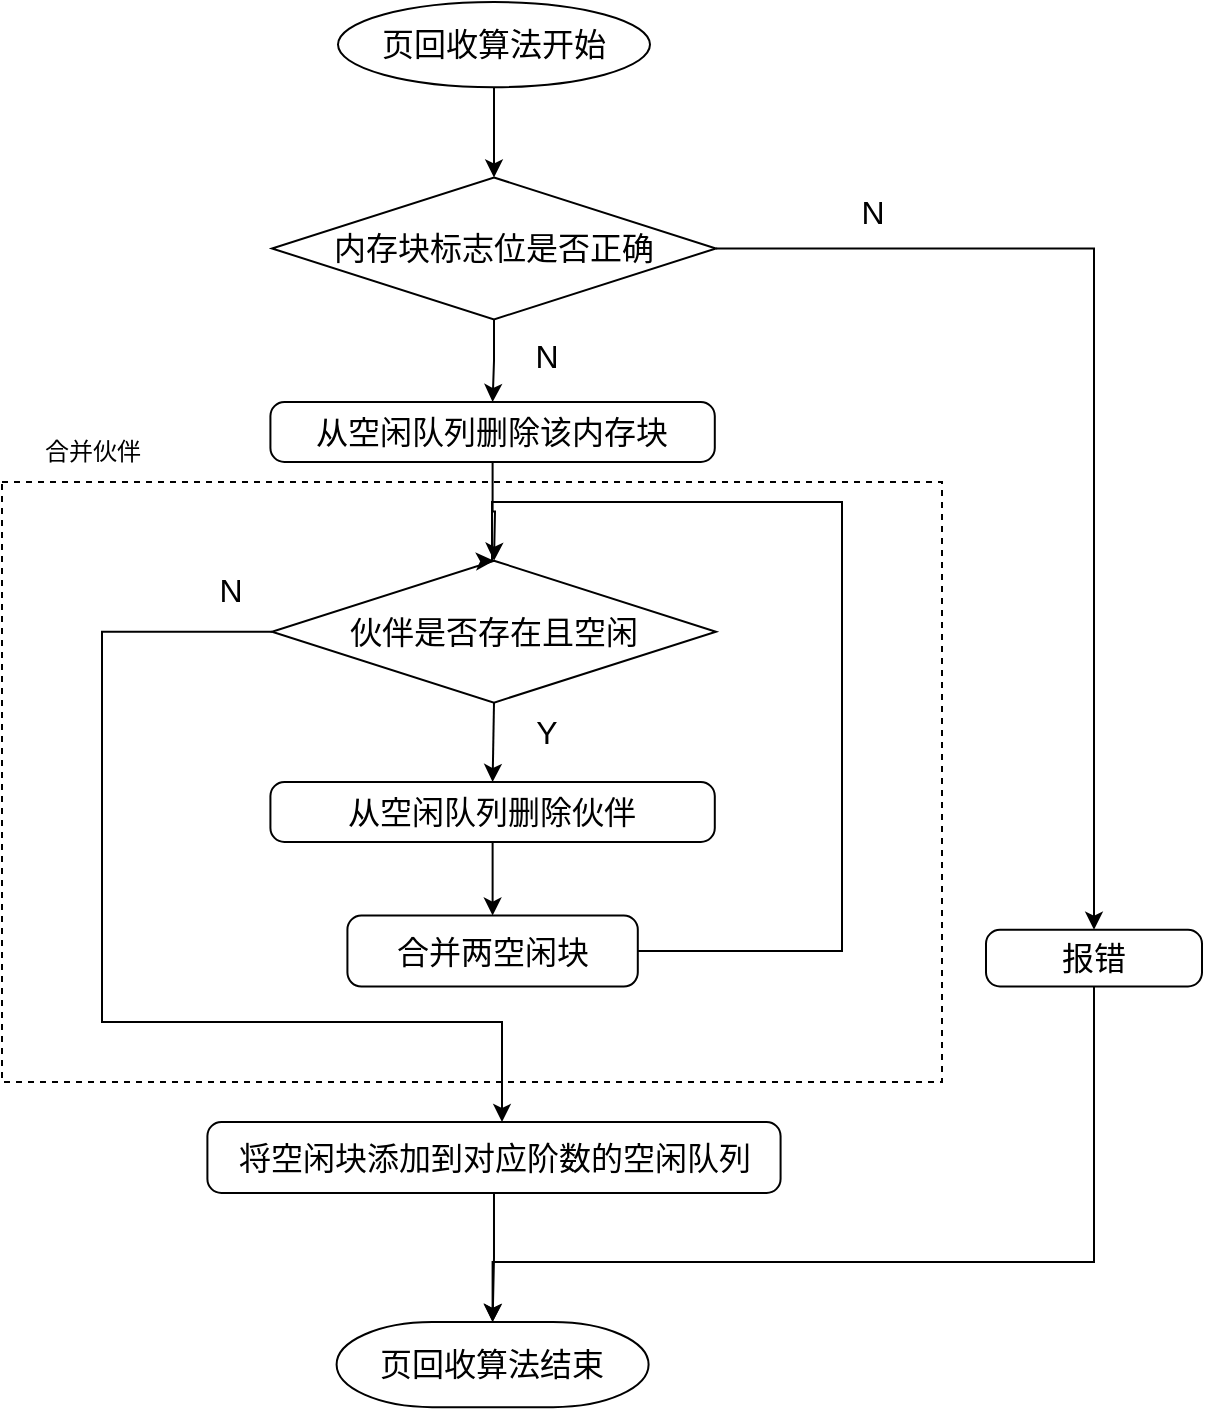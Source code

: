 <mxfile version="20.8.23" type="device"><diagram name="第 1 页" id="17XZw49It7RzbkVdjNOq"><mxGraphModel dx="1221" dy="670" grid="1" gridSize="10" guides="1" tooltips="1" connect="1" arrows="1" fold="1" page="1" pageScale="1" pageWidth="827" pageHeight="1169" math="0" shadow="0"><root><mxCell id="0"/><mxCell id="1" parent="0"/><mxCell id="8Lgw7C_YU9cRXEf3LcRd-123" style="edgeStyle=orthogonalEdgeStyle;rounded=0;orthogonalLoop=1;jettySize=auto;html=1;strokeWidth=1;fontSize=16;entryX=0.5;entryY=0;entryDx=0;entryDy=0;entryPerimeter=0;" edge="1" parent="1" source="8Lgw7C_YU9cRXEf3LcRd-122" target="8Lgw7C_YU9cRXEf3LcRd-127"><mxGeometry relative="1" as="geometry"><mxPoint x="356.0" y="90.968" as="targetPoint"/></mxGeometry></mxCell><mxCell id="8Lgw7C_YU9cRXEf3LcRd-122" value="页回收算法开始" style="strokeWidth=1;html=1;shape=mxgraph.flowchart.start_1;whiteSpace=wrap;fontSize=16;container=0;" vertex="1" parent="1"><mxGeometry x="278.0" y="60" width="156.0" height="42.581" as="geometry"/></mxCell><mxCell id="8Lgw7C_YU9cRXEf3LcRd-166" style="edgeStyle=orthogonalEdgeStyle;rounded=0;orthogonalLoop=1;jettySize=auto;html=1;exitX=0.5;exitY=1;exitDx=0;exitDy=0;exitPerimeter=0;entryX=0.5;entryY=0;entryDx=0;entryDy=0;strokeWidth=1;" edge="1" parent="1" source="8Lgw7C_YU9cRXEf3LcRd-127" target="8Lgw7C_YU9cRXEf3LcRd-135"><mxGeometry relative="1" as="geometry"/></mxCell><mxCell id="8Lgw7C_YU9cRXEf3LcRd-127" value="内存块标志位是否正确" style="strokeWidth=1;html=1;shape=mxgraph.flowchart.decision;whiteSpace=wrap;fontSize=16;container=0;" vertex="1" parent="1"><mxGeometry x="245" y="147.742" width="222.0" height="70.968" as="geometry"/></mxCell><mxCell id="8Lgw7C_YU9cRXEf3LcRd-129" value="N" style="text;html=1;align=center;verticalAlign=middle;resizable=0;points=[];autosize=1;strokeColor=none;fillColor=none;fontSize=16;container=0;strokeWidth=1;" vertex="1" parent="1"><mxGeometry x="525.0" y="149.995" width="40" height="30" as="geometry"/></mxCell><mxCell id="8Lgw7C_YU9cRXEf3LcRd-130" value="页回收算法结束" style="strokeWidth=1;html=1;shape=mxgraph.flowchart.terminator;whiteSpace=wrap;fontSize=16;container=0;" vertex="1" parent="1"><mxGeometry x="277.302" y="719.999" width="156.0" height="42.581" as="geometry"/></mxCell><mxCell id="8Lgw7C_YU9cRXEf3LcRd-178" style="edgeStyle=orthogonalEdgeStyle;rounded=0;orthogonalLoop=1;jettySize=auto;html=1;exitX=0.5;exitY=1;exitDx=0;exitDy=0;strokeWidth=1;entryX=0.5;entryY=0;entryDx=0;entryDy=0;entryPerimeter=0;" edge="1" parent="1" source="8Lgw7C_YU9cRXEf3LcRd-131" target="8Lgw7C_YU9cRXEf3LcRd-130"><mxGeometry relative="1" as="geometry"><mxPoint x="656" y="720" as="targetPoint"/><Array as="points"><mxPoint x="656" y="690"/><mxPoint x="355" y="690"/></Array></mxGeometry></mxCell><mxCell id="8Lgw7C_YU9cRXEf3LcRd-131" value="报错" style="rounded=1;whiteSpace=wrap;html=1;absoluteArcSize=1;arcSize=14;strokeWidth=1;fontSize=16;container=0;" vertex="1" parent="1"><mxGeometry x="602.0" y="523.871" width="108.0" height="28.387" as="geometry"/></mxCell><mxCell id="8Lgw7C_YU9cRXEf3LcRd-136" style="edgeStyle=orthogonalEdgeStyle;rounded=0;orthogonalLoop=1;jettySize=auto;html=1;entryX=0.5;entryY=0;entryDx=0;entryDy=0;strokeWidth=1;fontSize=16;" edge="1" parent="1" source="8Lgw7C_YU9cRXEf3LcRd-127" target="8Lgw7C_YU9cRXEf3LcRd-131"><mxGeometry relative="1" as="geometry"/></mxCell><mxCell id="8Lgw7C_YU9cRXEf3LcRd-137" style="edgeStyle=orthogonalEdgeStyle;rounded=0;orthogonalLoop=1;jettySize=auto;html=1;strokeWidth=1;fontSize=16;" edge="1" parent="1" source="8Lgw7C_YU9cRXEf3LcRd-135"><mxGeometry relative="1" as="geometry"><mxPoint x="356.0" y="339.355" as="targetPoint"/></mxGeometry></mxCell><mxCell id="8Lgw7C_YU9cRXEf3LcRd-135" value="从空闲队列删除该内存块" style="rounded=1;whiteSpace=wrap;html=1;absoluteArcSize=1;arcSize=14;strokeWidth=1;fontSize=16;container=0;" vertex="1" parent="1"><mxGeometry x="244.21" y="260" width="222.19" height="30" as="geometry"/></mxCell><mxCell id="8Lgw7C_YU9cRXEf3LcRd-168" style="edgeStyle=orthogonalEdgeStyle;rounded=0;orthogonalLoop=1;jettySize=auto;html=1;exitX=0.5;exitY=1;exitDx=0;exitDy=0;exitPerimeter=0;entryX=0.5;entryY=0;entryDx=0;entryDy=0;strokeWidth=1;" edge="1" parent="1" source="8Lgw7C_YU9cRXEf3LcRd-139" target="8Lgw7C_YU9cRXEf3LcRd-167"><mxGeometry relative="1" as="geometry"/></mxCell><mxCell id="8Lgw7C_YU9cRXEf3LcRd-173" style="edgeStyle=orthogonalEdgeStyle;rounded=0;orthogonalLoop=1;jettySize=auto;html=1;strokeWidth=1;" edge="1" parent="1" source="8Lgw7C_YU9cRXEf3LcRd-139"><mxGeometry relative="1" as="geometry"><mxPoint x="360" y="620" as="targetPoint"/><Array as="points"><mxPoint x="160" y="375"/><mxPoint x="160" y="570"/><mxPoint x="360" y="570"/></Array></mxGeometry></mxCell><mxCell id="8Lgw7C_YU9cRXEf3LcRd-139" value="伙伴是否存在且空闲" style="strokeWidth=1;html=1;shape=mxgraph.flowchart.decision;whiteSpace=wrap;fontSize=16;container=0;" vertex="1" parent="1"><mxGeometry x="245" y="339.355" width="222.0" height="70.968" as="geometry"/></mxCell><mxCell id="8Lgw7C_YU9cRXEf3LcRd-142" value="N" style="text;html=1;align=center;verticalAlign=middle;resizable=0;points=[];autosize=1;strokeColor=none;fillColor=none;fontSize=16;container=0;strokeWidth=1;" vertex="1" parent="1"><mxGeometry x="362" y="222.258" width="40" height="30" as="geometry"/></mxCell><mxCell id="8Lgw7C_YU9cRXEf3LcRd-144" value="Y" style="text;html=1;align=center;verticalAlign=middle;resizable=0;points=[];autosize=1;strokeColor=none;fillColor=none;fontSize=16;container=0;strokeWidth=1;" vertex="1" parent="1"><mxGeometry x="367.0" y="410.323" width="30" height="30" as="geometry"/></mxCell><mxCell id="8Lgw7C_YU9cRXEf3LcRd-172" style="edgeStyle=orthogonalEdgeStyle;rounded=0;orthogonalLoop=1;jettySize=auto;html=1;strokeWidth=1;entryX=0.5;entryY=0;entryDx=0;entryDy=0;entryPerimeter=0;" edge="1" parent="1" source="8Lgw7C_YU9cRXEf3LcRd-151" target="8Lgw7C_YU9cRXEf3LcRd-139"><mxGeometry relative="1" as="geometry"><mxPoint x="355" y="310" as="targetPoint"/><Array as="points"><mxPoint x="530" y="535"/><mxPoint x="530" y="310"/><mxPoint x="355" y="310"/></Array></mxGeometry></mxCell><mxCell id="8Lgw7C_YU9cRXEf3LcRd-151" value="合并两空闲块" style="rounded=1;whiteSpace=wrap;html=1;absoluteArcSize=1;arcSize=14;strokeWidth=1;fontSize=16;container=0;" vertex="1" parent="1"><mxGeometry x="282.71" y="516.78" width="145.19" height="35.48" as="geometry"/></mxCell><mxCell id="8Lgw7C_YU9cRXEf3LcRd-171" style="edgeStyle=orthogonalEdgeStyle;rounded=0;orthogonalLoop=1;jettySize=auto;html=1;exitX=0.5;exitY=1;exitDx=0;exitDy=0;entryX=0.5;entryY=0;entryDx=0;entryDy=0;strokeWidth=1;" edge="1" parent="1" source="8Lgw7C_YU9cRXEf3LcRd-167" target="8Lgw7C_YU9cRXEf3LcRd-151"><mxGeometry relative="1" as="geometry"/></mxCell><mxCell id="8Lgw7C_YU9cRXEf3LcRd-167" value="从空闲队列删除伙伴" style="rounded=1;whiteSpace=wrap;html=1;absoluteArcSize=1;arcSize=14;strokeWidth=1;fontSize=16;container=0;" vertex="1" parent="1"><mxGeometry x="244.21" y="450" width="222.19" height="30" as="geometry"/></mxCell><mxCell id="8Lgw7C_YU9cRXEf3LcRd-175" value="N" style="text;html=1;align=center;verticalAlign=middle;resizable=0;points=[];autosize=1;strokeColor=none;fillColor=none;fontSize=16;container=0;strokeWidth=1;" vertex="1" parent="1"><mxGeometry x="204.21" y="339.355" width="40" height="30" as="geometry"/></mxCell><mxCell id="8Lgw7C_YU9cRXEf3LcRd-177" style="edgeStyle=orthogonalEdgeStyle;rounded=0;orthogonalLoop=1;jettySize=auto;html=1;exitX=0.5;exitY=1;exitDx=0;exitDy=0;entryX=0.5;entryY=0;entryDx=0;entryDy=0;entryPerimeter=0;strokeWidth=1;" edge="1" parent="1" source="8Lgw7C_YU9cRXEf3LcRd-176" target="8Lgw7C_YU9cRXEf3LcRd-130"><mxGeometry relative="1" as="geometry"/></mxCell><mxCell id="8Lgw7C_YU9cRXEf3LcRd-176" value="将空闲块添加到对应阶数的空闲队列" style="rounded=1;whiteSpace=wrap;html=1;absoluteArcSize=1;arcSize=14;strokeWidth=1;fontSize=16;container=0;" vertex="1" parent="1"><mxGeometry x="212.7" y="620" width="286.59" height="35.48" as="geometry"/></mxCell><mxCell id="8Lgw7C_YU9cRXEf3LcRd-215" value="" style="rounded=0;labelBackgroundColor=none;fontFamily=宋体;fillColor=none;dashed=1;strokeWidth=1;" vertex="1" parent="1"><mxGeometry x="110" y="300" width="470" height="300" as="geometry"/></mxCell><mxCell id="8Lgw7C_YU9cRXEf3LcRd-217" value="合并伙伴" style="text;html=1;align=center;verticalAlign=middle;resizable=0;points=[];autosize=1;strokeColor=none;fillColor=none;" vertex="1" parent="1"><mxGeometry x="120" y="270" width="70" height="30" as="geometry"/></mxCell></root></mxGraphModel></diagram></mxfile>